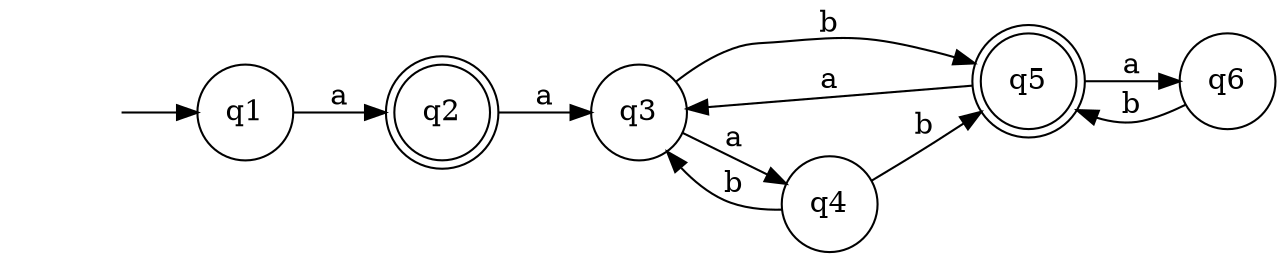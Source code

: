 digraph G3_22 {
    # НКА a(a(ab)*b)*(ab)*
    rankdir = "LR";
    node [shape = "none"]; "";
    node [shape = "doublecircle"]; q2, q5;
    node [shape = "circle"];
    "" -> q1;
    q1 -> q2 [label = "a"];
    q2 -> q3 [label = "a"];
    q3 -> q4 [label = "a"];
    q4 -> q3 [label = "b"];
    q3 -> q5 [label = "b"];
    q4 -> q5 [label = "b"];
    q5 -> q3 [label = "a"];
    q5 -> q6 [label = "a"];
    q6 -> q5 [label = "b"];
}